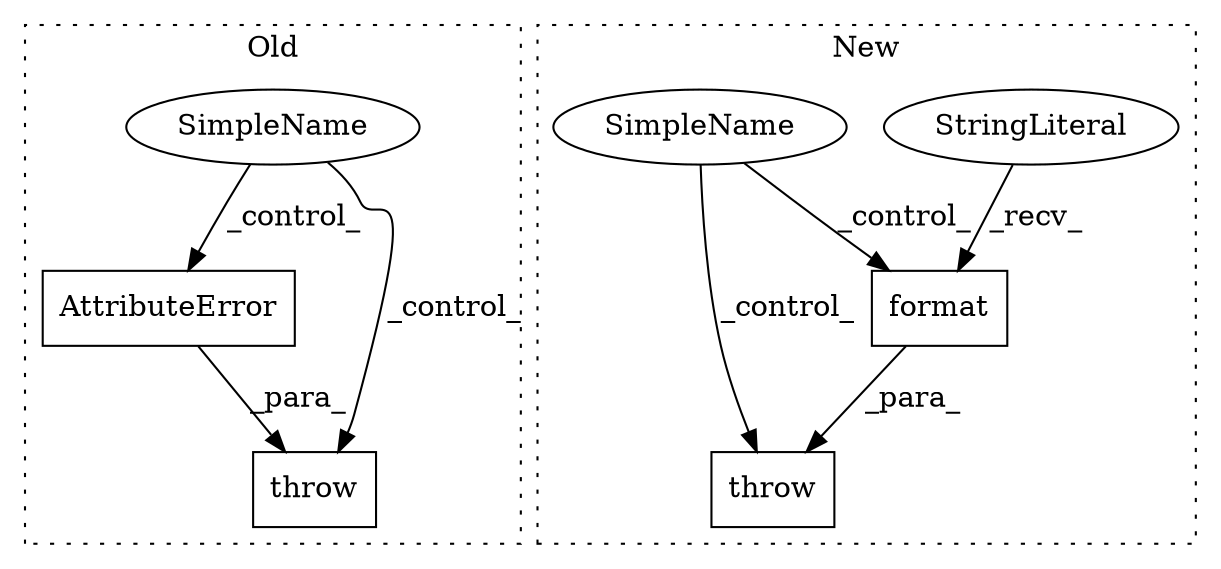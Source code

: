 digraph G {
subgraph cluster0 {
1 [label="AttributeError" a="32" s="2423,2479" l="15,1" shape="box"];
5 [label="throw" a="53" s="2417" l="6" shape="box"];
7 [label="SimpleName" a="42" s="" l="" shape="ellipse"];
label = "Old";
style="dotted";
}
subgraph cluster1 {
2 [label="format" a="32" s="2363,2375" l="7,1" shape="box"];
3 [label="StringLiteral" a="45" s="2290" l="72" shape="ellipse"];
4 [label="throw" a="53" s="2273" l="6" shape="box"];
6 [label="SimpleName" a="42" s="" l="" shape="ellipse"];
label = "New";
style="dotted";
}
1 -> 5 [label="_para_"];
2 -> 4 [label="_para_"];
3 -> 2 [label="_recv_"];
6 -> 2 [label="_control_"];
6 -> 4 [label="_control_"];
7 -> 5 [label="_control_"];
7 -> 1 [label="_control_"];
}